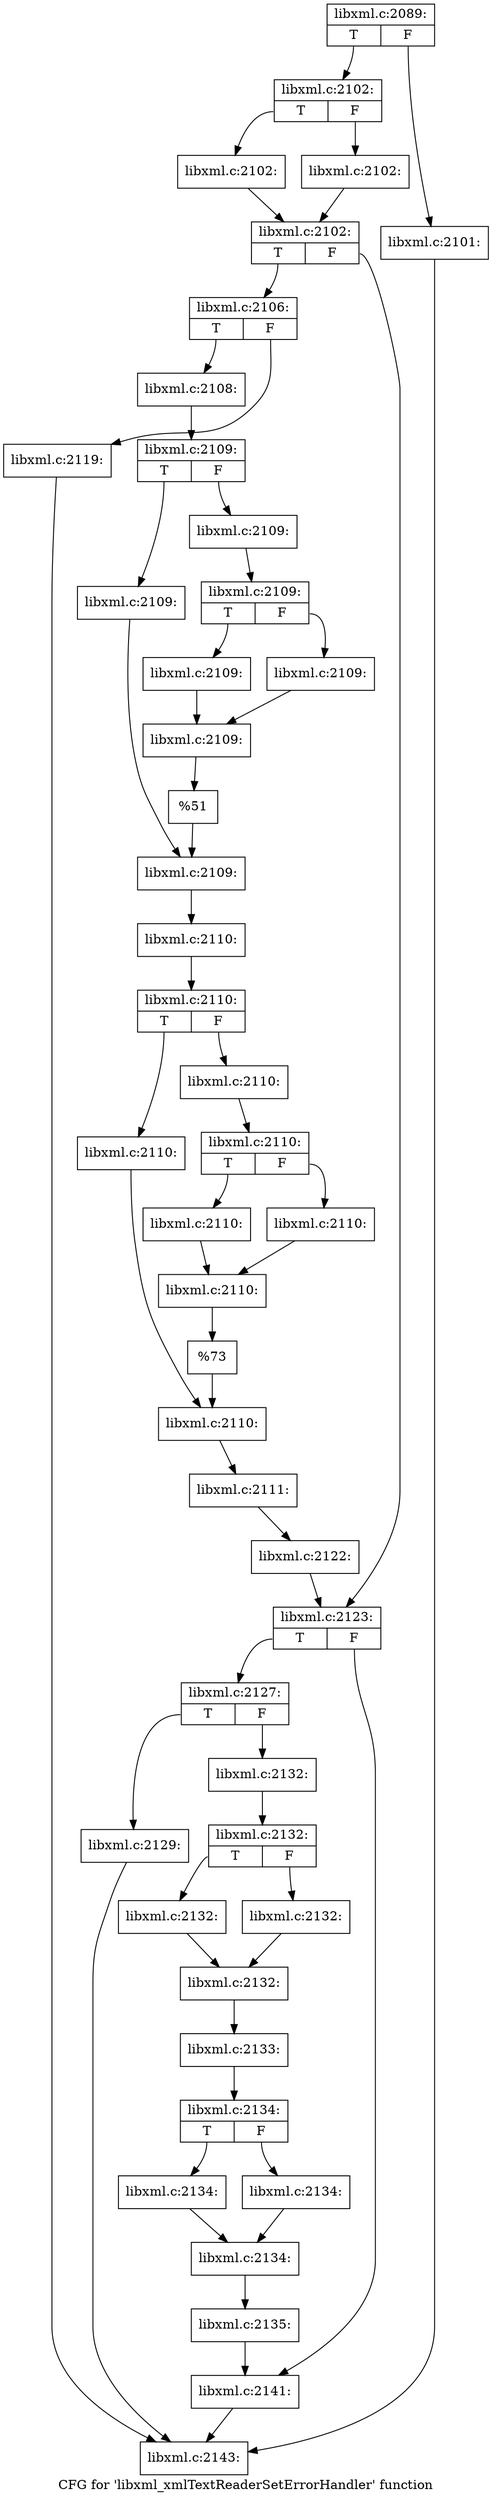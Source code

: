 digraph "CFG for 'libxml_xmlTextReaderSetErrorHandler' function" {
	label="CFG for 'libxml_xmlTextReaderSetErrorHandler' function";

	Node0x568a1f0 [shape=record,label="{libxml.c:2089:|{<s0>T|<s1>F}}"];
	Node0x568a1f0:s0 -> Node0x5690520;
	Node0x568a1f0:s1 -> Node0x56904d0;
	Node0x56904d0 [shape=record,label="{libxml.c:2101:}"];
	Node0x56904d0 -> Node0x568b6b0;
	Node0x5690520 [shape=record,label="{libxml.c:2102:|{<s0>T|<s1>F}}"];
	Node0x5690520:s0 -> Node0x5691350;
	Node0x5690520:s1 -> Node0x56913a0;
	Node0x5691350 [shape=record,label="{libxml.c:2102:}"];
	Node0x5691350 -> Node0x56913f0;
	Node0x56913a0 [shape=record,label="{libxml.c:2102:}"];
	Node0x56913a0 -> Node0x56913f0;
	Node0x56913f0 [shape=record,label="{libxml.c:2102:|{<s0>T|<s1>F}}"];
	Node0x56913f0:s0 -> Node0x5692b70;
	Node0x56913f0:s1 -> Node0x5692ea0;
	Node0x5692b70 [shape=record,label="{libxml.c:2106:|{<s0>T|<s1>F}}"];
	Node0x5692b70:s0 -> Node0x5692e50;
	Node0x5692b70:s1 -> Node0x5693170;
	Node0x5692e50 [shape=record,label="{libxml.c:2108:}"];
	Node0x5692e50 -> Node0x5693a60;
	Node0x5693a60 [shape=record,label="{libxml.c:2109:|{<s0>T|<s1>F}}"];
	Node0x5693a60:s0 -> Node0x5693c10;
	Node0x5693a60:s1 -> Node0x5693cb0;
	Node0x5693c10 [shape=record,label="{libxml.c:2109:}"];
	Node0x5693c10 -> Node0x5693c60;
	Node0x5693cb0 [shape=record,label="{libxml.c:2109:}"];
	Node0x5693cb0 -> Node0x5693ff0;
	Node0x5693ff0 [shape=record,label="{libxml.c:2109:|{<s0>T|<s1>F}}"];
	Node0x5693ff0:s0 -> Node0x5694120;
	Node0x5693ff0:s1 -> Node0x56941c0;
	Node0x5694120 [shape=record,label="{libxml.c:2109:}"];
	Node0x5694120 -> Node0x5694170;
	Node0x56941c0 [shape=record,label="{libxml.c:2109:}"];
	Node0x56941c0 -> Node0x5694170;
	Node0x5694170 [shape=record,label="{libxml.c:2109:}"];
	Node0x5694170 -> Node0x5693f50;
	Node0x5693f50 [shape=record,label="{%51}"];
	Node0x5693f50 -> Node0x5693c60;
	Node0x5693c60 [shape=record,label="{libxml.c:2109:}"];
	Node0x5693c60 -> Node0x5693640;
	Node0x5693640 [shape=record,label="{libxml.c:2110:}"];
	Node0x5693640 -> Node0x5694d90;
	Node0x5694d90 [shape=record,label="{libxml.c:2110:|{<s0>T|<s1>F}}"];
	Node0x5694d90:s0 -> Node0x5694e60;
	Node0x5694d90:s1 -> Node0x5694f00;
	Node0x5694e60 [shape=record,label="{libxml.c:2110:}"];
	Node0x5694e60 -> Node0x5694eb0;
	Node0x5694f00 [shape=record,label="{libxml.c:2110:}"];
	Node0x5694f00 -> Node0x5695240;
	Node0x5695240 [shape=record,label="{libxml.c:2110:|{<s0>T|<s1>F}}"];
	Node0x5695240:s0 -> Node0x5695370;
	Node0x5695240:s1 -> Node0x5695410;
	Node0x5695370 [shape=record,label="{libxml.c:2110:}"];
	Node0x5695370 -> Node0x56953c0;
	Node0x5695410 [shape=record,label="{libxml.c:2110:}"];
	Node0x5695410 -> Node0x56953c0;
	Node0x56953c0 [shape=record,label="{libxml.c:2110:}"];
	Node0x56953c0 -> Node0x56951a0;
	Node0x56951a0 [shape=record,label="{%73}"];
	Node0x56951a0 -> Node0x5694eb0;
	Node0x5694eb0 [shape=record,label="{libxml.c:2110:}"];
	Node0x5694eb0 -> Node0x5693930;
	Node0x5693930 [shape=record,label="{libxml.c:2111:}"];
	Node0x5693930 -> Node0x5693120;
	Node0x5693170 [shape=record,label="{libxml.c:2119:}"];
	Node0x5693170 -> Node0x568b6b0;
	Node0x5693120 [shape=record,label="{libxml.c:2122:}"];
	Node0x5693120 -> Node0x5692ea0;
	Node0x5692ea0 [shape=record,label="{libxml.c:2123:|{<s0>T|<s1>F}}"];
	Node0x5692ea0:s0 -> Node0x5696da0;
	Node0x5692ea0:s1 -> Node0x5697160;
	Node0x5696da0 [shape=record,label="{libxml.c:2127:|{<s0>T|<s1>F}}"];
	Node0x5696da0:s0 -> Node0x5697470;
	Node0x5696da0:s1 -> Node0x56974c0;
	Node0x5697470 [shape=record,label="{libxml.c:2129:}"];
	Node0x5697470 -> Node0x568b6b0;
	Node0x56974c0 [shape=record,label="{libxml.c:2132:}"];
	Node0x56974c0 -> Node0x5697c40;
	Node0x5697c40 [shape=record,label="{libxml.c:2132:|{<s0>T|<s1>F}}"];
	Node0x5697c40:s0 -> Node0x5697e20;
	Node0x5697c40:s1 -> Node0x5697ec0;
	Node0x5697e20 [shape=record,label="{libxml.c:2132:}"];
	Node0x5697e20 -> Node0x5697e70;
	Node0x5697ec0 [shape=record,label="{libxml.c:2132:}"];
	Node0x5697ec0 -> Node0x5697e70;
	Node0x5697e70 [shape=record,label="{libxml.c:2132:}"];
	Node0x5697e70 -> Node0x5697ba0;
	Node0x5697ba0 [shape=record,label="{libxml.c:2133:}"];
	Node0x5697ba0 -> Node0x5698650;
	Node0x5698650 [shape=record,label="{libxml.c:2134:|{<s0>T|<s1>F}}"];
	Node0x5698650:s0 -> Node0x5698830;
	Node0x5698650:s1 -> Node0x56988d0;
	Node0x5698830 [shape=record,label="{libxml.c:2134:}"];
	Node0x5698830 -> Node0x5698880;
	Node0x56988d0 [shape=record,label="{libxml.c:2134:}"];
	Node0x56988d0 -> Node0x5698880;
	Node0x5698880 [shape=record,label="{libxml.c:2134:}"];
	Node0x5698880 -> Node0x5697bf0;
	Node0x5697bf0 [shape=record,label="{libxml.c:2135:}"];
	Node0x5697bf0 -> Node0x5697160;
	Node0x5697160 [shape=record,label="{libxml.c:2141:}"];
	Node0x5697160 -> Node0x568b6b0;
	Node0x568b6b0 [shape=record,label="{libxml.c:2143:}"];
}
